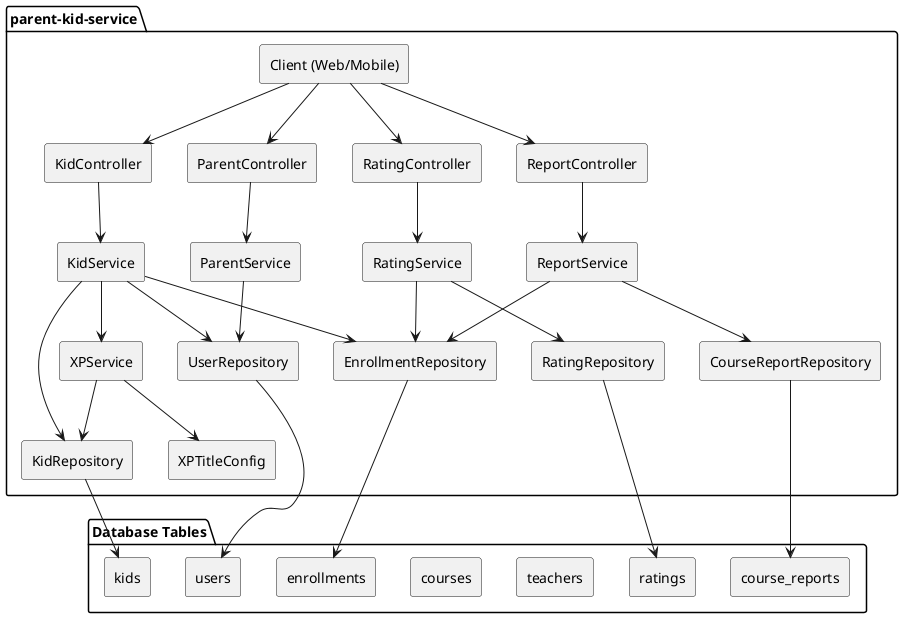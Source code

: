 @startuml
skinparam componentStyle rectangle

package "parent-kid-service" {

    [Client (Web/Mobile)] --> [KidController]
    [Client (Web/Mobile)] --> [ParentController]
    [Client (Web/Mobile)] --> [RatingController]
    [Client (Web/Mobile)] --> [ReportController]

    [KidController] --> [KidService]
    [ParentController] --> [ParentService]
    [RatingController] --> [RatingService]
    [ReportController] --> [ReportService]

    [KidService] --> [UserRepository]
    [KidService] --> [KidRepository]
    [KidService] --> [EnrollmentRepository]

    [ParentService] --> [UserRepository]

    [RatingService] --> [EnrollmentRepository]
    [RatingService] --> [RatingRepository]

    [ReportService] --> [EnrollmentRepository]
    [ReportService] --> [CourseReportRepository]

    [KidService] --> [XPService]
    [XPService] --> [KidRepository]
    [XPService] --> [XPTitleConfig]

}

package "Database Tables" {
    [users]
    [kids]
    [teachers]
    [courses]
    [enrollments]
    [ratings]
    [course_reports]
}

[UserRepository] --> [users]
[KidRepository] --> [kids]
[EnrollmentRepository] --> [enrollments]
[RatingRepository] --> [ratings]
[CourseReportRepository] --> [course_reports]

@enduml
